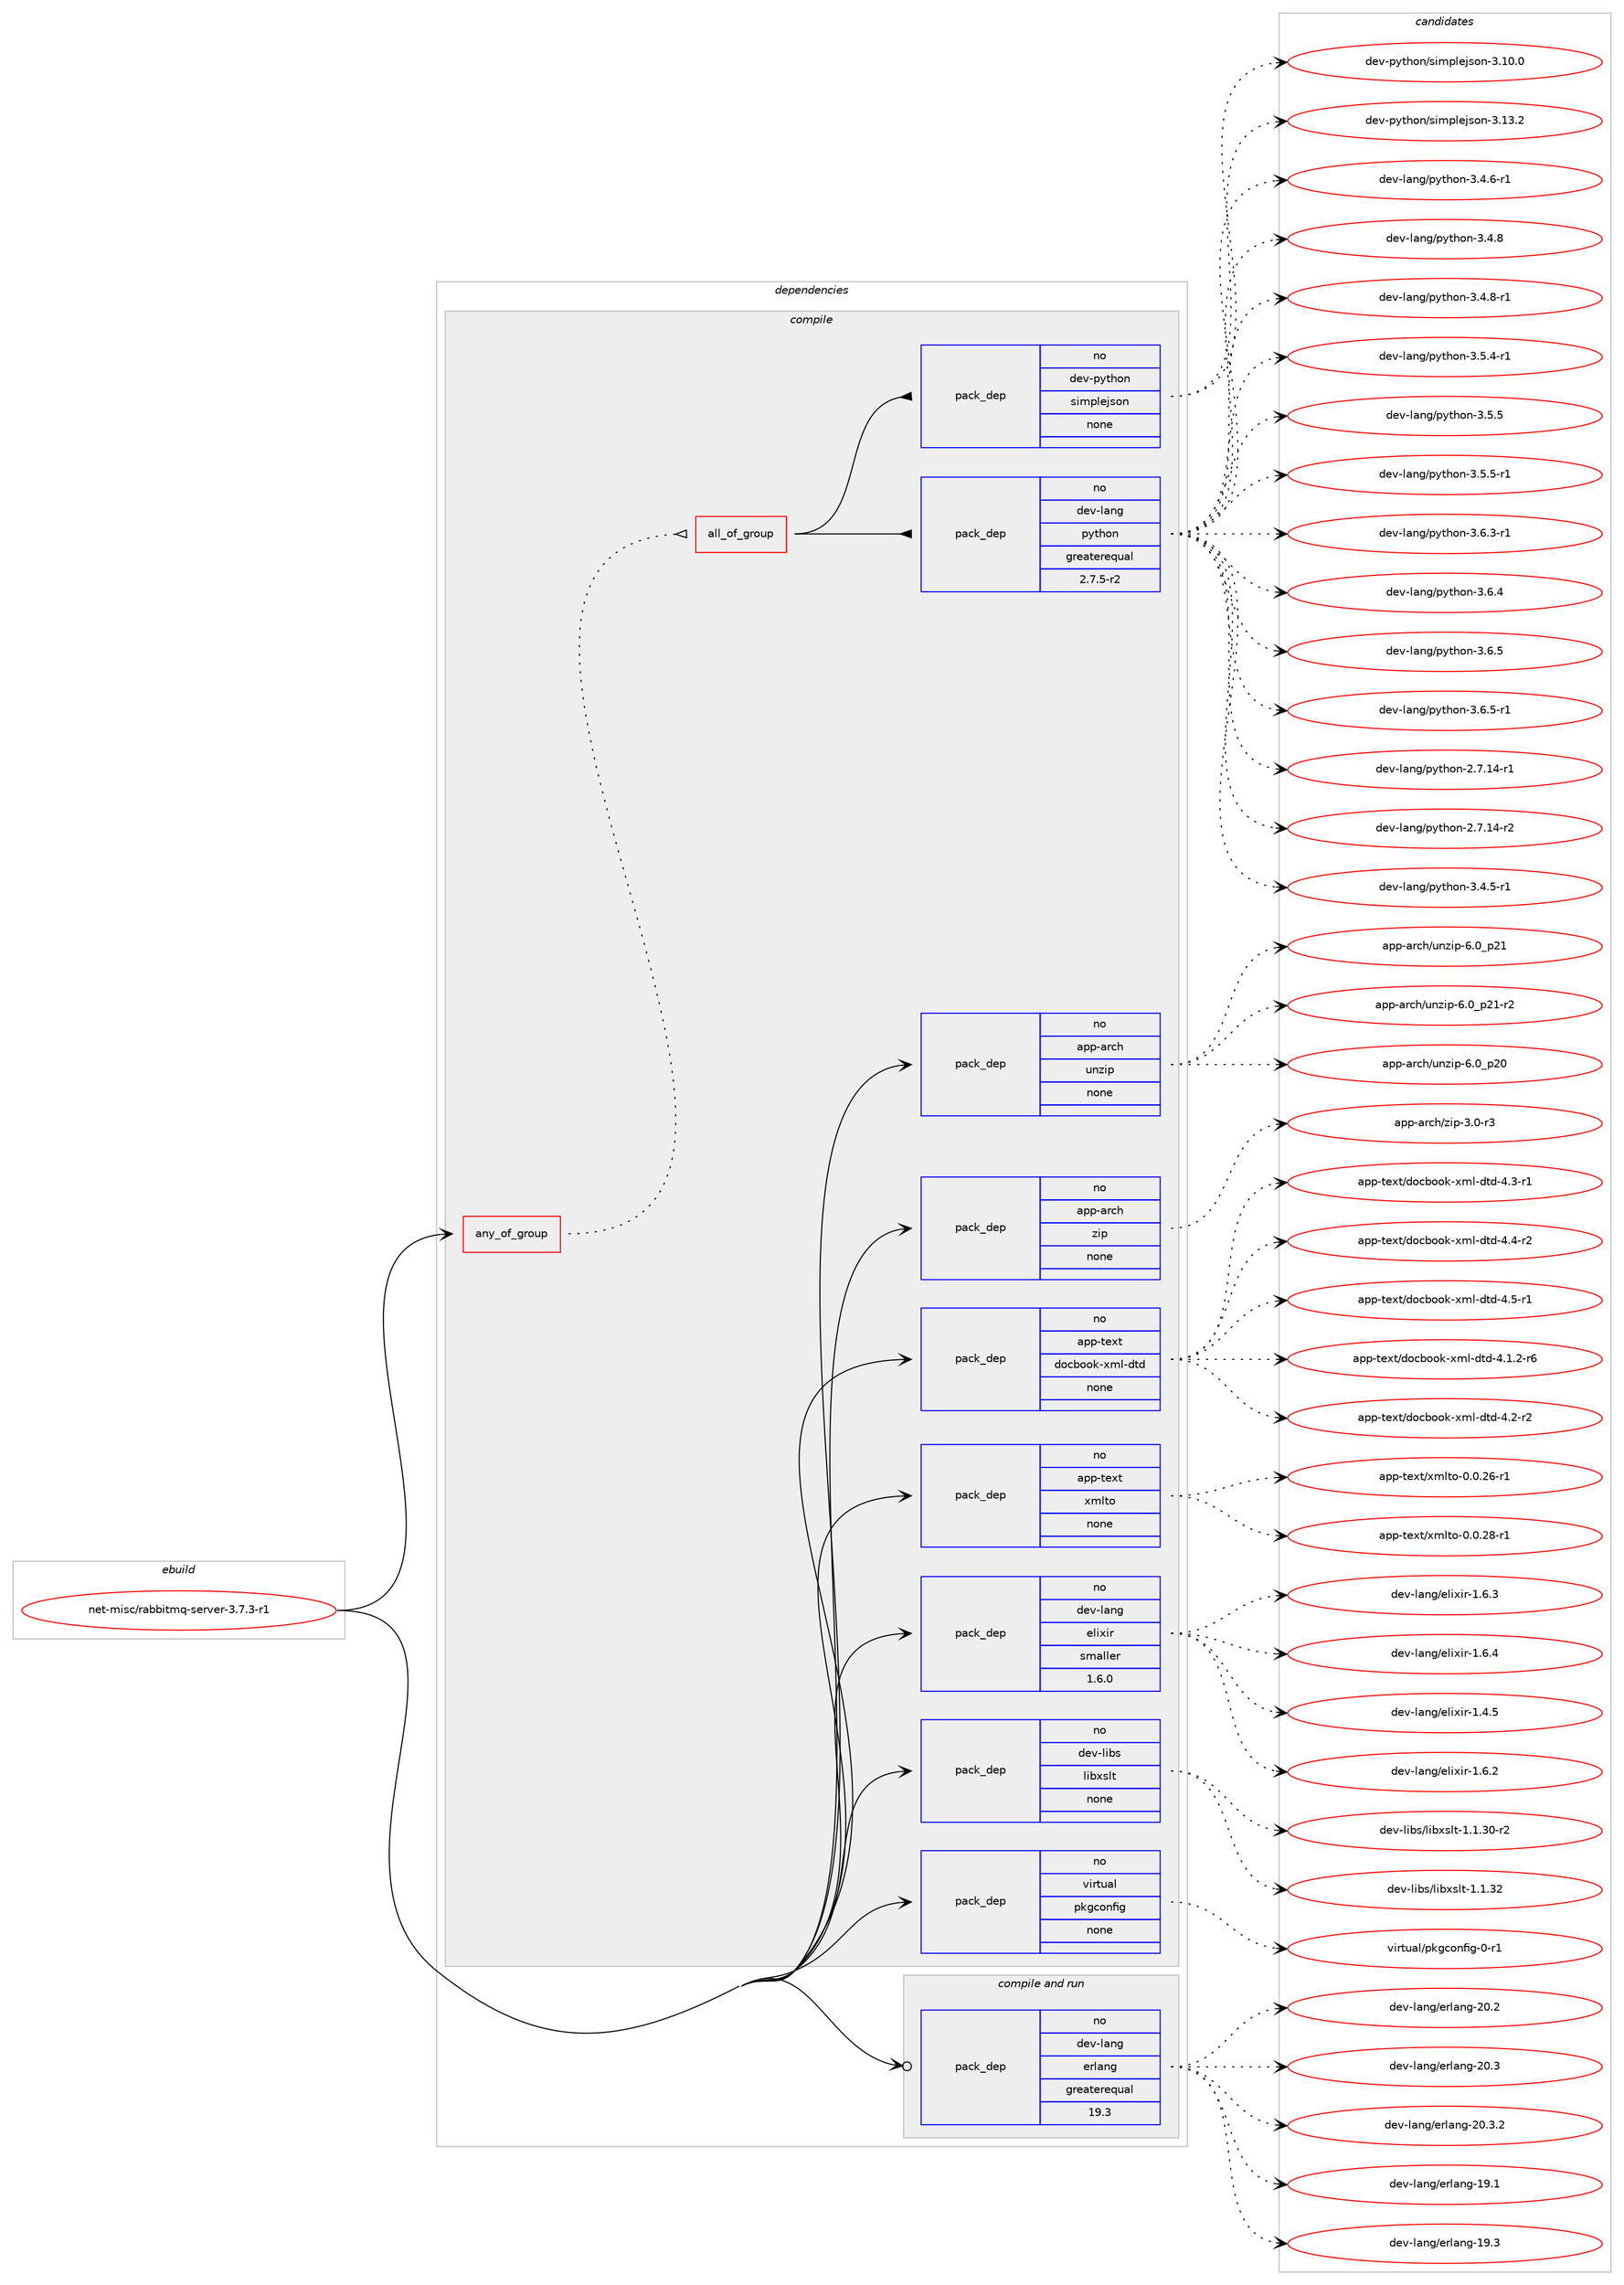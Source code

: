 digraph prolog {

# *************
# Graph options
# *************

newrank=true;
concentrate=true;
compound=true;
graph [rankdir=LR,fontname=Helvetica,fontsize=10,ranksep=1.5];#, ranksep=2.5, nodesep=0.2];
edge  [arrowhead=vee];
node  [fontname=Helvetica,fontsize=10];

# **********
# The ebuild
# **********

subgraph cluster_leftcol {
color=gray;
rank=same;
label=<<i>ebuild</i>>;
id [label="net-misc/rabbitmq-server-3.7.3-r1", color=red, width=4, href="../net-misc/rabbitmq-server-3.7.3-r1.svg"];
}

# ****************
# The dependencies
# ****************

subgraph cluster_midcol {
color=gray;
label=<<i>dependencies</i>>;
subgraph cluster_compile {
fillcolor="#eeeeee";
style=filled;
label=<<i>compile</i>>;
subgraph any24 {
dependency931 [label=<<TABLE BORDER="0" CELLBORDER="1" CELLSPACING="0" CELLPADDING="4"><TR><TD CELLPADDING="10">any_of_group</TD></TR></TABLE>>, shape=none, color=red];subgraph all1 {
dependency932 [label=<<TABLE BORDER="0" CELLBORDER="1" CELLSPACING="0" CELLPADDING="4"><TR><TD CELLPADDING="10">all_of_group</TD></TR></TABLE>>, shape=none, color=red];subgraph pack656 {
dependency933 [label=<<TABLE BORDER="0" CELLBORDER="1" CELLSPACING="0" CELLPADDING="4" WIDTH="220"><TR><TD ROWSPAN="6" CELLPADDING="30">pack_dep</TD></TR><TR><TD WIDTH="110">no</TD></TR><TR><TD>dev-lang</TD></TR><TR><TD>python</TD></TR><TR><TD>greaterequal</TD></TR><TR><TD>2.7.5-r2</TD></TR></TABLE>>, shape=none, color=blue];
}
dependency932:e -> dependency933:w [weight=20,style="solid",arrowhead="inv"];
subgraph pack657 {
dependency934 [label=<<TABLE BORDER="0" CELLBORDER="1" CELLSPACING="0" CELLPADDING="4" WIDTH="220"><TR><TD ROWSPAN="6" CELLPADDING="30">pack_dep</TD></TR><TR><TD WIDTH="110">no</TD></TR><TR><TD>dev-python</TD></TR><TR><TD>simplejson</TD></TR><TR><TD>none</TD></TR><TR><TD></TD></TR></TABLE>>, shape=none, color=blue];
}
dependency932:e -> dependency934:w [weight=20,style="solid",arrowhead="inv"];
}
dependency931:e -> dependency932:w [weight=20,style="dotted",arrowhead="oinv"];
}
id:e -> dependency931:w [weight=20,style="solid",arrowhead="vee"];
subgraph pack658 {
dependency935 [label=<<TABLE BORDER="0" CELLBORDER="1" CELLSPACING="0" CELLPADDING="4" WIDTH="220"><TR><TD ROWSPAN="6" CELLPADDING="30">pack_dep</TD></TR><TR><TD WIDTH="110">no</TD></TR><TR><TD>app-arch</TD></TR><TR><TD>unzip</TD></TR><TR><TD>none</TD></TR><TR><TD></TD></TR></TABLE>>, shape=none, color=blue];
}
id:e -> dependency935:w [weight=20,style="solid",arrowhead="vee"];
subgraph pack659 {
dependency936 [label=<<TABLE BORDER="0" CELLBORDER="1" CELLSPACING="0" CELLPADDING="4" WIDTH="220"><TR><TD ROWSPAN="6" CELLPADDING="30">pack_dep</TD></TR><TR><TD WIDTH="110">no</TD></TR><TR><TD>app-arch</TD></TR><TR><TD>zip</TD></TR><TR><TD>none</TD></TR><TR><TD></TD></TR></TABLE>>, shape=none, color=blue];
}
id:e -> dependency936:w [weight=20,style="solid",arrowhead="vee"];
subgraph pack660 {
dependency937 [label=<<TABLE BORDER="0" CELLBORDER="1" CELLSPACING="0" CELLPADDING="4" WIDTH="220"><TR><TD ROWSPAN="6" CELLPADDING="30">pack_dep</TD></TR><TR><TD WIDTH="110">no</TD></TR><TR><TD>app-text</TD></TR><TR><TD>docbook-xml-dtd</TD></TR><TR><TD>none</TD></TR><TR><TD></TD></TR></TABLE>>, shape=none, color=blue];
}
id:e -> dependency937:w [weight=20,style="solid",arrowhead="vee"];
subgraph pack661 {
dependency938 [label=<<TABLE BORDER="0" CELLBORDER="1" CELLSPACING="0" CELLPADDING="4" WIDTH="220"><TR><TD ROWSPAN="6" CELLPADDING="30">pack_dep</TD></TR><TR><TD WIDTH="110">no</TD></TR><TR><TD>app-text</TD></TR><TR><TD>xmlto</TD></TR><TR><TD>none</TD></TR><TR><TD></TD></TR></TABLE>>, shape=none, color=blue];
}
id:e -> dependency938:w [weight=20,style="solid",arrowhead="vee"];
subgraph pack662 {
dependency939 [label=<<TABLE BORDER="0" CELLBORDER="1" CELLSPACING="0" CELLPADDING="4" WIDTH="220"><TR><TD ROWSPAN="6" CELLPADDING="30">pack_dep</TD></TR><TR><TD WIDTH="110">no</TD></TR><TR><TD>dev-lang</TD></TR><TR><TD>elixir</TD></TR><TR><TD>smaller</TD></TR><TR><TD>1.6.0</TD></TR></TABLE>>, shape=none, color=blue];
}
id:e -> dependency939:w [weight=20,style="solid",arrowhead="vee"];
subgraph pack663 {
dependency940 [label=<<TABLE BORDER="0" CELLBORDER="1" CELLSPACING="0" CELLPADDING="4" WIDTH="220"><TR><TD ROWSPAN="6" CELLPADDING="30">pack_dep</TD></TR><TR><TD WIDTH="110">no</TD></TR><TR><TD>dev-libs</TD></TR><TR><TD>libxslt</TD></TR><TR><TD>none</TD></TR><TR><TD></TD></TR></TABLE>>, shape=none, color=blue];
}
id:e -> dependency940:w [weight=20,style="solid",arrowhead="vee"];
subgraph pack664 {
dependency941 [label=<<TABLE BORDER="0" CELLBORDER="1" CELLSPACING="0" CELLPADDING="4" WIDTH="220"><TR><TD ROWSPAN="6" CELLPADDING="30">pack_dep</TD></TR><TR><TD WIDTH="110">no</TD></TR><TR><TD>virtual</TD></TR><TR><TD>pkgconfig</TD></TR><TR><TD>none</TD></TR><TR><TD></TD></TR></TABLE>>, shape=none, color=blue];
}
id:e -> dependency941:w [weight=20,style="solid",arrowhead="vee"];
}
subgraph cluster_compileandrun {
fillcolor="#eeeeee";
style=filled;
label=<<i>compile and run</i>>;
subgraph pack665 {
dependency942 [label=<<TABLE BORDER="0" CELLBORDER="1" CELLSPACING="0" CELLPADDING="4" WIDTH="220"><TR><TD ROWSPAN="6" CELLPADDING="30">pack_dep</TD></TR><TR><TD WIDTH="110">no</TD></TR><TR><TD>dev-lang</TD></TR><TR><TD>erlang</TD></TR><TR><TD>greaterequal</TD></TR><TR><TD>19.3</TD></TR></TABLE>>, shape=none, color=blue];
}
id:e -> dependency942:w [weight=20,style="solid",arrowhead="odotvee"];
}
subgraph cluster_run {
fillcolor="#eeeeee";
style=filled;
label=<<i>run</i>>;
}
}

# **************
# The candidates
# **************

subgraph cluster_choices {
rank=same;
color=gray;
label=<<i>candidates</i>>;

subgraph choice656 {
color=black;
nodesep=1;
choice100101118451089711010347112121116104111110455046554649524511449 [label="dev-lang/python-2.7.14-r1", color=red, width=4,href="../dev-lang/python-2.7.14-r1.svg"];
choice100101118451089711010347112121116104111110455046554649524511450 [label="dev-lang/python-2.7.14-r2", color=red, width=4,href="../dev-lang/python-2.7.14-r2.svg"];
choice1001011184510897110103471121211161041111104551465246534511449 [label="dev-lang/python-3.4.5-r1", color=red, width=4,href="../dev-lang/python-3.4.5-r1.svg"];
choice1001011184510897110103471121211161041111104551465246544511449 [label="dev-lang/python-3.4.6-r1", color=red, width=4,href="../dev-lang/python-3.4.6-r1.svg"];
choice100101118451089711010347112121116104111110455146524656 [label="dev-lang/python-3.4.8", color=red, width=4,href="../dev-lang/python-3.4.8.svg"];
choice1001011184510897110103471121211161041111104551465246564511449 [label="dev-lang/python-3.4.8-r1", color=red, width=4,href="../dev-lang/python-3.4.8-r1.svg"];
choice1001011184510897110103471121211161041111104551465346524511449 [label="dev-lang/python-3.5.4-r1", color=red, width=4,href="../dev-lang/python-3.5.4-r1.svg"];
choice100101118451089711010347112121116104111110455146534653 [label="dev-lang/python-3.5.5", color=red, width=4,href="../dev-lang/python-3.5.5.svg"];
choice1001011184510897110103471121211161041111104551465346534511449 [label="dev-lang/python-3.5.5-r1", color=red, width=4,href="../dev-lang/python-3.5.5-r1.svg"];
choice1001011184510897110103471121211161041111104551465446514511449 [label="dev-lang/python-3.6.3-r1", color=red, width=4,href="../dev-lang/python-3.6.3-r1.svg"];
choice100101118451089711010347112121116104111110455146544652 [label="dev-lang/python-3.6.4", color=red, width=4,href="../dev-lang/python-3.6.4.svg"];
choice100101118451089711010347112121116104111110455146544653 [label="dev-lang/python-3.6.5", color=red, width=4,href="../dev-lang/python-3.6.5.svg"];
choice1001011184510897110103471121211161041111104551465446534511449 [label="dev-lang/python-3.6.5-r1", color=red, width=4,href="../dev-lang/python-3.6.5-r1.svg"];
dependency933:e -> choice100101118451089711010347112121116104111110455046554649524511449:w [style=dotted,weight="100"];
dependency933:e -> choice100101118451089711010347112121116104111110455046554649524511450:w [style=dotted,weight="100"];
dependency933:e -> choice1001011184510897110103471121211161041111104551465246534511449:w [style=dotted,weight="100"];
dependency933:e -> choice1001011184510897110103471121211161041111104551465246544511449:w [style=dotted,weight="100"];
dependency933:e -> choice100101118451089711010347112121116104111110455146524656:w [style=dotted,weight="100"];
dependency933:e -> choice1001011184510897110103471121211161041111104551465246564511449:w [style=dotted,weight="100"];
dependency933:e -> choice1001011184510897110103471121211161041111104551465346524511449:w [style=dotted,weight="100"];
dependency933:e -> choice100101118451089711010347112121116104111110455146534653:w [style=dotted,weight="100"];
dependency933:e -> choice1001011184510897110103471121211161041111104551465346534511449:w [style=dotted,weight="100"];
dependency933:e -> choice1001011184510897110103471121211161041111104551465446514511449:w [style=dotted,weight="100"];
dependency933:e -> choice100101118451089711010347112121116104111110455146544652:w [style=dotted,weight="100"];
dependency933:e -> choice100101118451089711010347112121116104111110455146544653:w [style=dotted,weight="100"];
dependency933:e -> choice1001011184510897110103471121211161041111104551465446534511449:w [style=dotted,weight="100"];
}
subgraph choice657 {
color=black;
nodesep=1;
choice100101118451121211161041111104711510510911210810110611511111045514649484648 [label="dev-python/simplejson-3.10.0", color=red, width=4,href="../dev-python/simplejson-3.10.0.svg"];
choice100101118451121211161041111104711510510911210810110611511111045514649514650 [label="dev-python/simplejson-3.13.2", color=red, width=4,href="../dev-python/simplejson-3.13.2.svg"];
dependency934:e -> choice100101118451121211161041111104711510510911210810110611511111045514649484648:w [style=dotted,weight="100"];
dependency934:e -> choice100101118451121211161041111104711510510911210810110611511111045514649514650:w [style=dotted,weight="100"];
}
subgraph choice658 {
color=black;
nodesep=1;
choice971121124597114991044711711012210511245544648951125048 [label="app-arch/unzip-6.0_p20", color=red, width=4,href="../app-arch/unzip-6.0_p20.svg"];
choice971121124597114991044711711012210511245544648951125049 [label="app-arch/unzip-6.0_p21", color=red, width=4,href="../app-arch/unzip-6.0_p21.svg"];
choice9711211245971149910447117110122105112455446489511250494511450 [label="app-arch/unzip-6.0_p21-r2", color=red, width=4,href="../app-arch/unzip-6.0_p21-r2.svg"];
dependency935:e -> choice971121124597114991044711711012210511245544648951125048:w [style=dotted,weight="100"];
dependency935:e -> choice971121124597114991044711711012210511245544648951125049:w [style=dotted,weight="100"];
dependency935:e -> choice9711211245971149910447117110122105112455446489511250494511450:w [style=dotted,weight="100"];
}
subgraph choice659 {
color=black;
nodesep=1;
choice9711211245971149910447122105112455146484511451 [label="app-arch/zip-3.0-r3", color=red, width=4,href="../app-arch/zip-3.0-r3.svg"];
dependency936:e -> choice9711211245971149910447122105112455146484511451:w [style=dotted,weight="100"];
}
subgraph choice660 {
color=black;
nodesep=1;
choice971121124511610112011647100111999811111110745120109108451001161004552464946504511454 [label="app-text/docbook-xml-dtd-4.1.2-r6", color=red, width=4,href="../app-text/docbook-xml-dtd-4.1.2-r6.svg"];
choice97112112451161011201164710011199981111111074512010910845100116100455246504511450 [label="app-text/docbook-xml-dtd-4.2-r2", color=red, width=4,href="../app-text/docbook-xml-dtd-4.2-r2.svg"];
choice97112112451161011201164710011199981111111074512010910845100116100455246514511449 [label="app-text/docbook-xml-dtd-4.3-r1", color=red, width=4,href="../app-text/docbook-xml-dtd-4.3-r1.svg"];
choice97112112451161011201164710011199981111111074512010910845100116100455246524511450 [label="app-text/docbook-xml-dtd-4.4-r2", color=red, width=4,href="../app-text/docbook-xml-dtd-4.4-r2.svg"];
choice97112112451161011201164710011199981111111074512010910845100116100455246534511449 [label="app-text/docbook-xml-dtd-4.5-r1", color=red, width=4,href="../app-text/docbook-xml-dtd-4.5-r1.svg"];
dependency937:e -> choice971121124511610112011647100111999811111110745120109108451001161004552464946504511454:w [style=dotted,weight="100"];
dependency937:e -> choice97112112451161011201164710011199981111111074512010910845100116100455246504511450:w [style=dotted,weight="100"];
dependency937:e -> choice97112112451161011201164710011199981111111074512010910845100116100455246514511449:w [style=dotted,weight="100"];
dependency937:e -> choice97112112451161011201164710011199981111111074512010910845100116100455246524511450:w [style=dotted,weight="100"];
dependency937:e -> choice97112112451161011201164710011199981111111074512010910845100116100455246534511449:w [style=dotted,weight="100"];
}
subgraph choice661 {
color=black;
nodesep=1;
choice971121124511610112011647120109108116111454846484650544511449 [label="app-text/xmlto-0.0.26-r1", color=red, width=4,href="../app-text/xmlto-0.0.26-r1.svg"];
choice971121124511610112011647120109108116111454846484650564511449 [label="app-text/xmlto-0.0.28-r1", color=red, width=4,href="../app-text/xmlto-0.0.28-r1.svg"];
dependency938:e -> choice971121124511610112011647120109108116111454846484650544511449:w [style=dotted,weight="100"];
dependency938:e -> choice971121124511610112011647120109108116111454846484650564511449:w [style=dotted,weight="100"];
}
subgraph choice662 {
color=black;
nodesep=1;
choice100101118451089711010347101108105120105114454946524653 [label="dev-lang/elixir-1.4.5", color=red, width=4,href="../dev-lang/elixir-1.4.5.svg"];
choice100101118451089711010347101108105120105114454946544650 [label="dev-lang/elixir-1.6.2", color=red, width=4,href="../dev-lang/elixir-1.6.2.svg"];
choice100101118451089711010347101108105120105114454946544651 [label="dev-lang/elixir-1.6.3", color=red, width=4,href="../dev-lang/elixir-1.6.3.svg"];
choice100101118451089711010347101108105120105114454946544652 [label="dev-lang/elixir-1.6.4", color=red, width=4,href="../dev-lang/elixir-1.6.4.svg"];
dependency939:e -> choice100101118451089711010347101108105120105114454946524653:w [style=dotted,weight="100"];
dependency939:e -> choice100101118451089711010347101108105120105114454946544650:w [style=dotted,weight="100"];
dependency939:e -> choice100101118451089711010347101108105120105114454946544651:w [style=dotted,weight="100"];
dependency939:e -> choice100101118451089711010347101108105120105114454946544652:w [style=dotted,weight="100"];
}
subgraph choice663 {
color=black;
nodesep=1;
choice10010111845108105981154710810598120115108116454946494651484511450 [label="dev-libs/libxslt-1.1.30-r2", color=red, width=4,href="../dev-libs/libxslt-1.1.30-r2.svg"];
choice1001011184510810598115471081059812011510811645494649465150 [label="dev-libs/libxslt-1.1.32", color=red, width=4,href="../dev-libs/libxslt-1.1.32.svg"];
dependency940:e -> choice10010111845108105981154710810598120115108116454946494651484511450:w [style=dotted,weight="100"];
dependency940:e -> choice1001011184510810598115471081059812011510811645494649465150:w [style=dotted,weight="100"];
}
subgraph choice664 {
color=black;
nodesep=1;
choice11810511411611797108471121071039911111010210510345484511449 [label="virtual/pkgconfig-0-r1", color=red, width=4,href="../virtual/pkgconfig-0-r1.svg"];
dependency941:e -> choice11810511411611797108471121071039911111010210510345484511449:w [style=dotted,weight="100"];
}
subgraph choice665 {
color=black;
nodesep=1;
choice100101118451089711010347101114108971101034549574649 [label="dev-lang/erlang-19.1", color=red, width=4,href="../dev-lang/erlang-19.1.svg"];
choice100101118451089711010347101114108971101034549574651 [label="dev-lang/erlang-19.3", color=red, width=4,href="../dev-lang/erlang-19.3.svg"];
choice100101118451089711010347101114108971101034550484650 [label="dev-lang/erlang-20.2", color=red, width=4,href="../dev-lang/erlang-20.2.svg"];
choice100101118451089711010347101114108971101034550484651 [label="dev-lang/erlang-20.3", color=red, width=4,href="../dev-lang/erlang-20.3.svg"];
choice1001011184510897110103471011141089711010345504846514650 [label="dev-lang/erlang-20.3.2", color=red, width=4,href="../dev-lang/erlang-20.3.2.svg"];
dependency942:e -> choice100101118451089711010347101114108971101034549574649:w [style=dotted,weight="100"];
dependency942:e -> choice100101118451089711010347101114108971101034549574651:w [style=dotted,weight="100"];
dependency942:e -> choice100101118451089711010347101114108971101034550484650:w [style=dotted,weight="100"];
dependency942:e -> choice100101118451089711010347101114108971101034550484651:w [style=dotted,weight="100"];
dependency942:e -> choice1001011184510897110103471011141089711010345504846514650:w [style=dotted,weight="100"];
}
}

}
